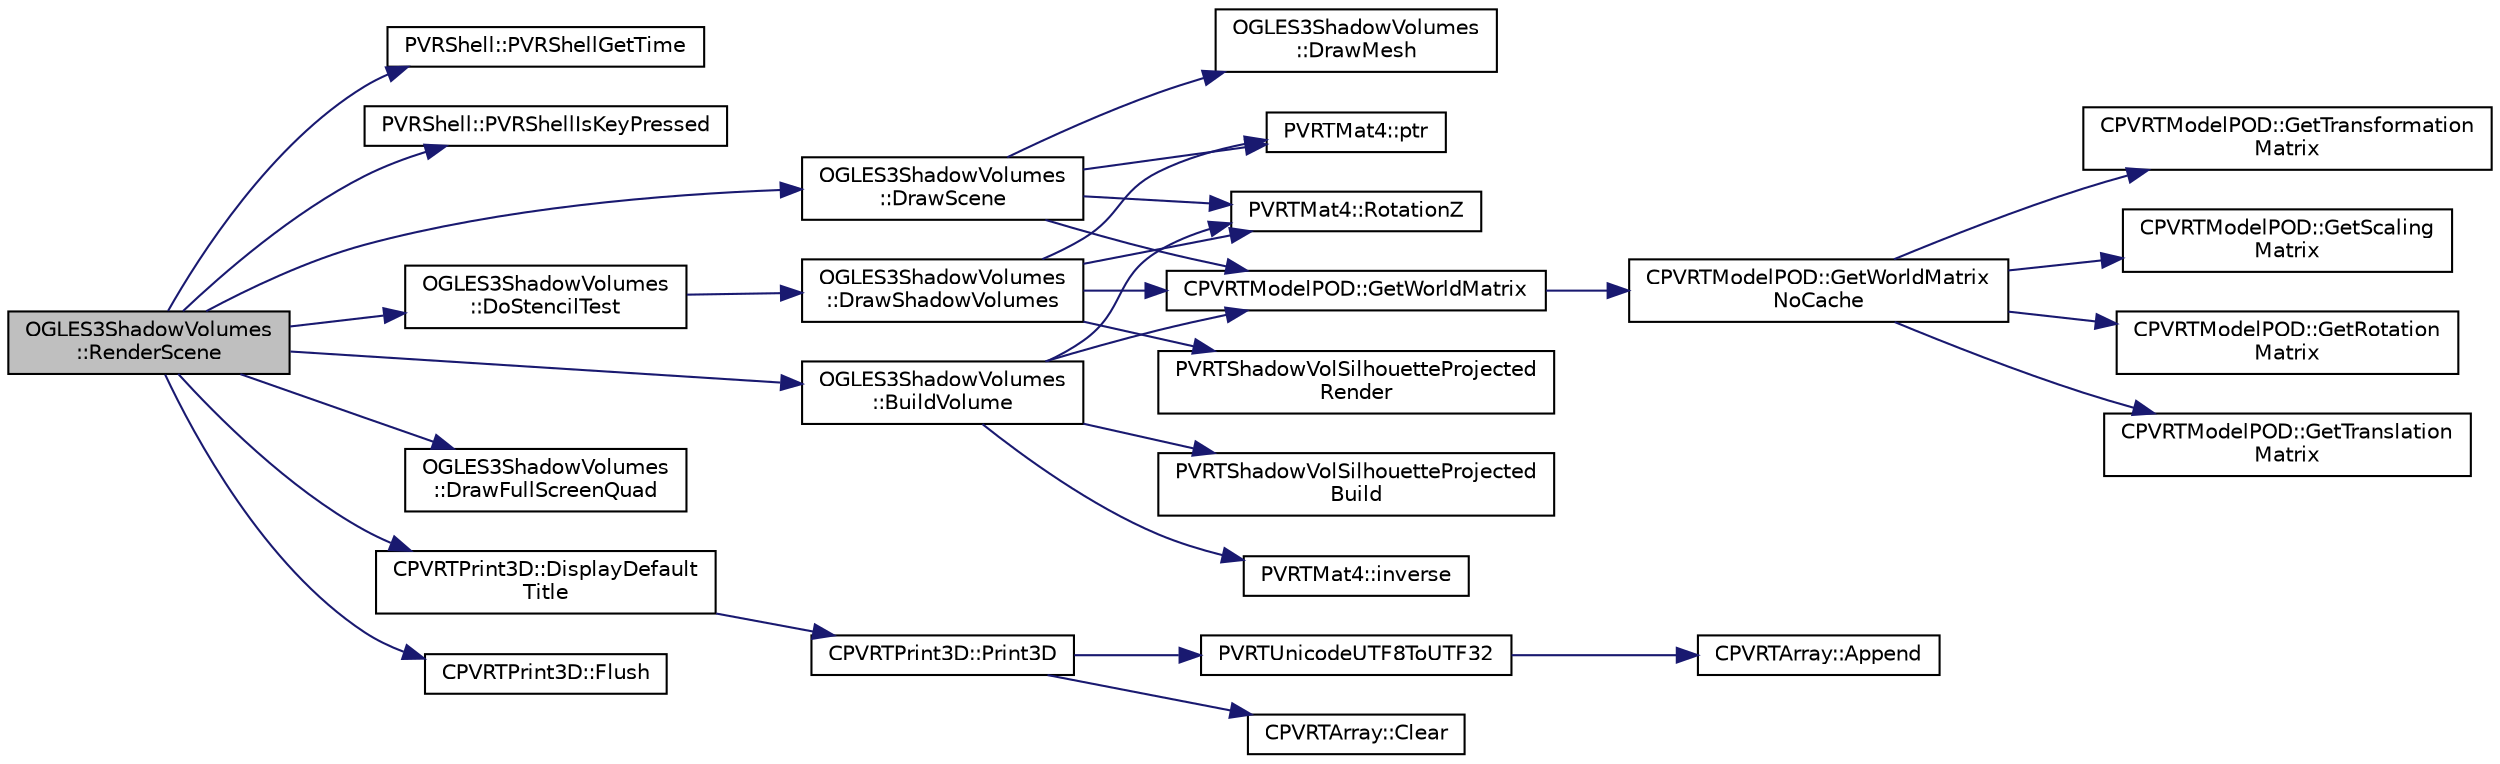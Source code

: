 digraph "OGLES3ShadowVolumes::RenderScene"
{
  edge [fontname="Helvetica",fontsize="10",labelfontname="Helvetica",labelfontsize="10"];
  node [fontname="Helvetica",fontsize="10",shape=record];
  rankdir="LR";
  Node1 [label="OGLES3ShadowVolumes\l::RenderScene",height=0.2,width=0.4,color="black", fillcolor="grey75", style="filled", fontcolor="black"];
  Node1 -> Node2 [color="midnightblue",fontsize="10",style="solid",fontname="Helvetica"];
  Node2 [label="PVRShell::PVRShellGetTime",height=0.2,width=0.4,color="black", fillcolor="white", style="filled",URL="$class_p_v_r_shell.html#a62b50b284b42c0f9e037855a14d64bfe",tooltip="The number itself should be considered meaningless; an application should use this function to determ..."];
  Node1 -> Node3 [color="midnightblue",fontsize="10",style="solid",fontname="Helvetica"];
  Node3 [label="PVRShell::PVRShellIsKeyPressed",height=0.2,width=0.4,color="black", fillcolor="white", style="filled",URL="$class_p_v_r_shell.html#a3771f847321dbc7aa5a9d8647c49b38b",tooltip="Check if a key was pressed. "];
  Node1 -> Node4 [color="midnightblue",fontsize="10",style="solid",fontname="Helvetica"];
  Node4 [label="OGLES3ShadowVolumes\l::BuildVolume",height=0.2,width=0.4,color="black", fillcolor="white", style="filled",URL="$class_o_g_l_e_s3_shadow_volumes.html#acb00689be7c187a30d77732c9b24bb86"];
  Node4 -> Node5 [color="midnightblue",fontsize="10",style="solid",fontname="Helvetica"];
  Node5 [label="PVRTMat4::RotationZ",height=0.2,width=0.4,color="black", fillcolor="white", style="filled",URL="$struct_p_v_r_t_mat4.html#a9ff7a65314d7c112229914abf6e703ed",tooltip="Calculates a matrix corresponding to a rotation of angle degrees about the Z axis. "];
  Node4 -> Node6 [color="midnightblue",fontsize="10",style="solid",fontname="Helvetica"];
  Node6 [label="CPVRTModelPOD::GetWorldMatrix",height=0.2,width=0.4,color="black", fillcolor="white", style="filled",URL="$class_c_p_v_r_t_model_p_o_d.html#a275eceb98a361d91d77e15b54238a8de",tooltip="Generates the world matrix for the given Mesh Instance; applies the parent&#39;s transform too..."];
  Node6 -> Node7 [color="midnightblue",fontsize="10",style="solid",fontname="Helvetica"];
  Node7 [label="CPVRTModelPOD::GetWorldMatrix\lNoCache",height=0.2,width=0.4,color="black", fillcolor="white", style="filled",URL="$class_c_p_v_r_t_model_p_o_d.html#a5d8930577009f9c922665522ca9bb1c3",tooltip="Generates the world matrix for the given Mesh Instance; applies the parent&#39;s transform too..."];
  Node7 -> Node8 [color="midnightblue",fontsize="10",style="solid",fontname="Helvetica"];
  Node8 [label="CPVRTModelPOD::GetTransformation\lMatrix",height=0.2,width=0.4,color="black", fillcolor="white", style="filled",URL="$class_c_p_v_r_t_model_p_o_d.html#ab614a904956547c6cd7c623046f888b2",tooltip="Generates the world matrix for the given Mesh Instance; applies the parent&#39;s transform too..."];
  Node7 -> Node9 [color="midnightblue",fontsize="10",style="solid",fontname="Helvetica"];
  Node9 [label="CPVRTModelPOD::GetScaling\lMatrix",height=0.2,width=0.4,color="black", fillcolor="white", style="filled",URL="$class_c_p_v_r_t_model_p_o_d.html#aaf982331192d8590949796dd61777c8a",tooltip="Generates the world matrix for the given Mesh Instance; applies the parent&#39;s transform too..."];
  Node7 -> Node10 [color="midnightblue",fontsize="10",style="solid",fontname="Helvetica"];
  Node10 [label="CPVRTModelPOD::GetRotation\lMatrix",height=0.2,width=0.4,color="black", fillcolor="white", style="filled",URL="$class_c_p_v_r_t_model_p_o_d.html#a021fd16d1c7d7f3e09ba1e133289d0e7",tooltip="Generates the world matrix for the given Mesh Instance; applies the parent&#39;s transform too..."];
  Node7 -> Node11 [color="midnightblue",fontsize="10",style="solid",fontname="Helvetica"];
  Node11 [label="CPVRTModelPOD::GetTranslation\lMatrix",height=0.2,width=0.4,color="black", fillcolor="white", style="filled",URL="$class_c_p_v_r_t_model_p_o_d.html#a5b9cdd65e3f36c6fe3c0a6937892d506",tooltip="Generates the world matrix for the given Mesh Instance; applies the parent&#39;s transform too..."];
  Node4 -> Node12 [color="midnightblue",fontsize="10",style="solid",fontname="Helvetica"];
  Node12 [label="PVRTMat4::inverse",height=0.2,width=0.4,color="black", fillcolor="white", style="filled",URL="$struct_p_v_r_t_mat4.html#a553c1f51db42d5fb3ef55557dfbad4e4",tooltip="Calculates multiplicative inverse of this matrix The matrix must be of the form : A 0 C 1 Where A is ..."];
  Node4 -> Node13 [color="midnightblue",fontsize="10",style="solid",fontname="Helvetica"];
  Node13 [label="PVRTShadowVolSilhouetteProjected\lBuild",height=0.2,width=0.4,color="black", fillcolor="white", style="filled",URL="$_p_v_r_t_shadow_vol_8h.html#a890b0876ff8a4d3898526672de9c3938"];
  Node1 -> Node14 [color="midnightblue",fontsize="10",style="solid",fontname="Helvetica"];
  Node14 [label="OGLES3ShadowVolumes\l::DrawScene",height=0.2,width=0.4,color="black", fillcolor="white", style="filled",URL="$class_o_g_l_e_s3_shadow_volumes.html#a1bb4ece00d674ec942713c4e4cfbf6b2"];
  Node14 -> Node5 [color="midnightblue",fontsize="10",style="solid",fontname="Helvetica"];
  Node14 -> Node6 [color="midnightblue",fontsize="10",style="solid",fontname="Helvetica"];
  Node14 -> Node15 [color="midnightblue",fontsize="10",style="solid",fontname="Helvetica"];
  Node15 [label="PVRTMat4::ptr",height=0.2,width=0.4,color="black", fillcolor="white", style="filled",URL="$struct_p_v_r_t_mat4.html#a1bcd0a1b62fa95a853b32ce18429c366",tooltip="Calculates transpose of this matrix. "];
  Node14 -> Node16 [color="midnightblue",fontsize="10",style="solid",fontname="Helvetica"];
  Node16 [label="OGLES3ShadowVolumes\l::DrawMesh",height=0.2,width=0.4,color="black", fillcolor="white", style="filled",URL="$class_o_g_l_e_s3_shadow_volumes.html#a14b1b1625504ab81746353372fa408e4"];
  Node1 -> Node17 [color="midnightblue",fontsize="10",style="solid",fontname="Helvetica"];
  Node17 [label="OGLES3ShadowVolumes\l::DoStencilTest",height=0.2,width=0.4,color="black", fillcolor="white", style="filled",URL="$class_o_g_l_e_s3_shadow_volumes.html#ab10a1c411811aa66043bd1db3d2442ac"];
  Node17 -> Node18 [color="midnightblue",fontsize="10",style="solid",fontname="Helvetica"];
  Node18 [label="OGLES3ShadowVolumes\l::DrawShadowVolumes",height=0.2,width=0.4,color="black", fillcolor="white", style="filled",URL="$class_o_g_l_e_s3_shadow_volumes.html#a7e97a4c13410fc8c8d8b09555889176c"];
  Node18 -> Node5 [color="midnightblue",fontsize="10",style="solid",fontname="Helvetica"];
  Node18 -> Node6 [color="midnightblue",fontsize="10",style="solid",fontname="Helvetica"];
  Node18 -> Node15 [color="midnightblue",fontsize="10",style="solid",fontname="Helvetica"];
  Node18 -> Node19 [color="midnightblue",fontsize="10",style="solid",fontname="Helvetica"];
  Node19 [label="PVRTShadowVolSilhouetteProjected\lRender",height=0.2,width=0.4,color="black", fillcolor="white", style="filled",URL="$_p_v_r_t_shadow_vol_8h.html#a458c18ba4b69601d83e8d9bb934c2569"];
  Node1 -> Node20 [color="midnightblue",fontsize="10",style="solid",fontname="Helvetica"];
  Node20 [label="OGLES3ShadowVolumes\l::DrawFullScreenQuad",height=0.2,width=0.4,color="black", fillcolor="white", style="filled",URL="$class_o_g_l_e_s3_shadow_volumes.html#af382a89d5bc3d74c3aa8c115af2eeb74"];
  Node1 -> Node21 [color="midnightblue",fontsize="10",style="solid",fontname="Helvetica"];
  Node21 [label="CPVRTPrint3D::DisplayDefault\lTitle",height=0.2,width=0.4,color="black", fillcolor="white", style="filled",URL="$class_c_p_v_r_t_print3_d.html#a2bccb1ef64d69a433696094987799d79",tooltip="Creates a default title with predefined position and colours. It displays as well company logos when ..."];
  Node21 -> Node22 [color="midnightblue",fontsize="10",style="solid",fontname="Helvetica"];
  Node22 [label="CPVRTPrint3D::Print3D",height=0.2,width=0.4,color="black", fillcolor="white", style="filled",URL="$class_c_p_v_r_t_print3_d.html#afd98a5ba4e3f9183ceb615566a64f843",tooltip="Display 3D text on screen. CPVRTPrint3D::SetTextures(...) must have been called beforehand. This function accepts formatting in the printf way. "];
  Node22 -> Node23 [color="midnightblue",fontsize="10",style="solid",fontname="Helvetica"];
  Node23 [label="CPVRTArray::Clear",height=0.2,width=0.4,color="black", fillcolor="white", style="filled",URL="$class_c_p_v_r_t_array.html#ad1e3c37b05d484c9e5598899d6611440",tooltip="Clears the array. "];
  Node22 -> Node24 [color="midnightblue",fontsize="10",style="solid",fontname="Helvetica"];
  Node24 [label="PVRTUnicodeUTF8ToUTF32",height=0.2,width=0.4,color="black", fillcolor="white", style="filled",URL="$_p_v_r_t_unicode_8h.html#a54150f433be76ed547efa36329d48341",tooltip="Decodes a UTF8-encoded string in to Unicode code points (UTF32). If pUTF8 is not null terminated..."];
  Node24 -> Node25 [color="midnightblue",fontsize="10",style="solid",fontname="Helvetica"];
  Node25 [label="CPVRTArray::Append",height=0.2,width=0.4,color="black", fillcolor="white", style="filled",URL="$class_c_p_v_r_t_array.html#a1af5aeb05badf2783dbc7ec5b98cead2",tooltip="Appends an element to the end of the array, expanding it if necessary. "];
  Node1 -> Node26 [color="midnightblue",fontsize="10",style="solid",fontname="Helvetica"];
  Node26 [label="CPVRTPrint3D::Flush",height=0.2,width=0.4,color="black", fillcolor="white", style="filled",URL="$class_c_p_v_r_t_print3_d.html#ad7d1d707351cc84ec0614487e4acc6b1",tooltip="Flushes all the print text commands. "];
}
